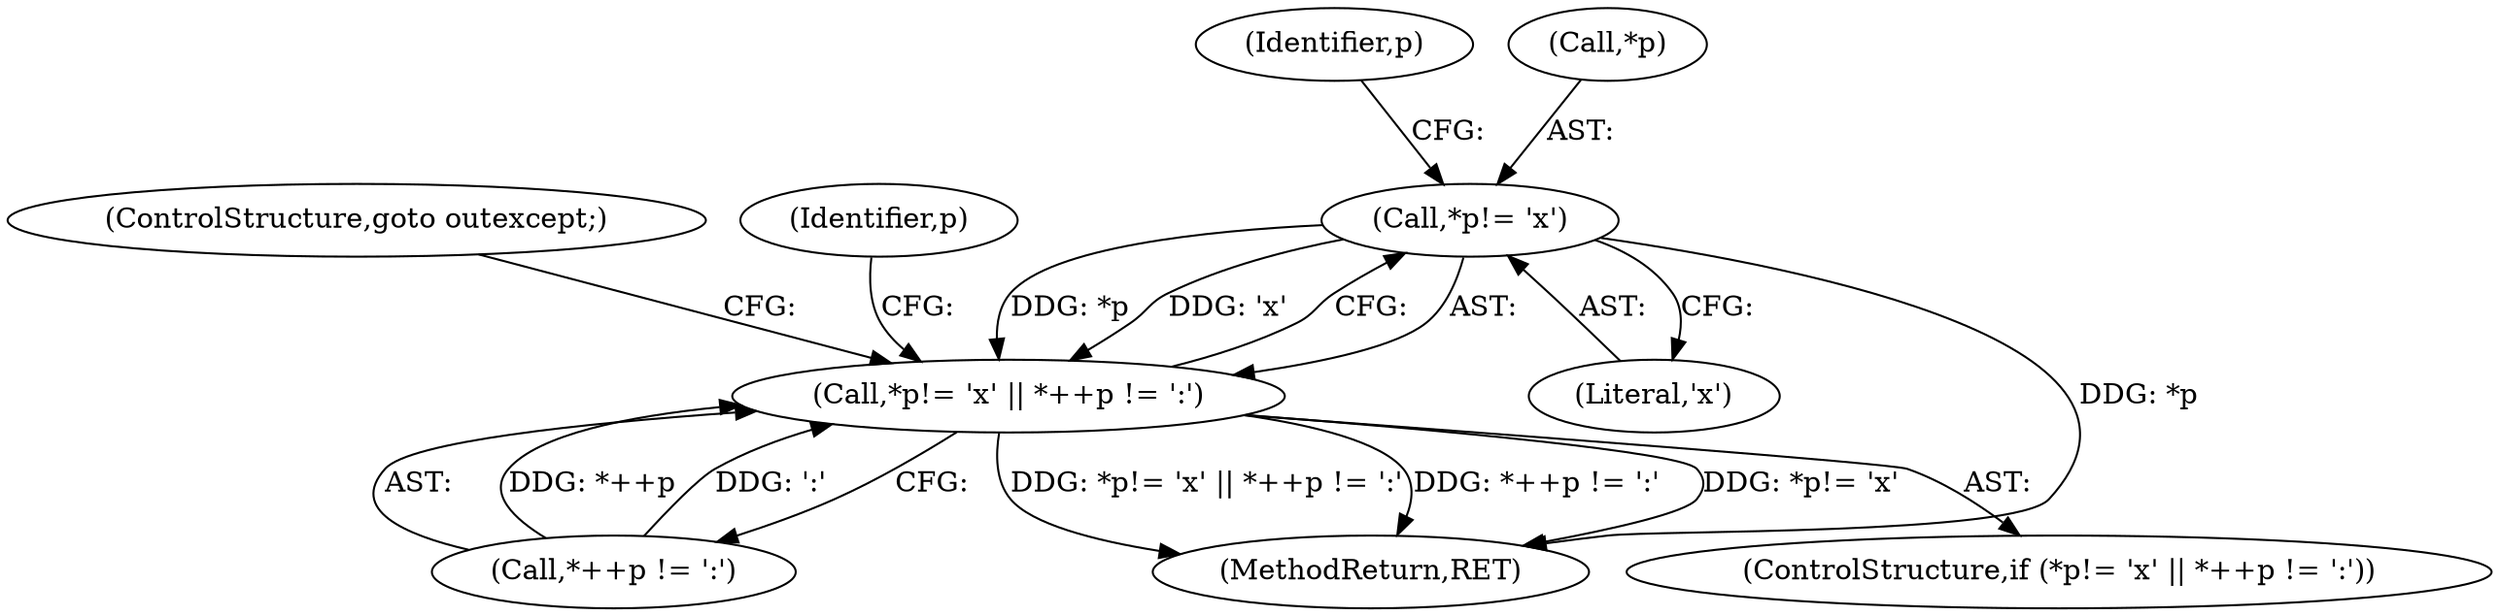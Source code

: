 digraph "0_php_88223c5245e9b470e1e6362bfd96829562ffe6ab@pointer" {
"1000142" [label="(Call,*p!= 'x')"];
"1000141" [label="(Call,*p!= 'x' || *++p != ':')"];
"1000145" [label="(Literal,'x')"];
"1000301" [label="(MethodReturn,RET)"];
"1000149" [label="(Identifier,p)"];
"1000152" [label="(ControlStructure,goto outexcept;)"];
"1000146" [label="(Call,*++p != ':')"];
"1000143" [label="(Call,*p)"];
"1000140" [label="(ControlStructure,if (*p!= 'x' || *++p != ':'))"];
"1000141" [label="(Call,*p!= 'x' || *++p != ':')"];
"1000142" [label="(Call,*p!= 'x')"];
"1000154" [label="(Identifier,p)"];
"1000142" -> "1000141"  [label="AST: "];
"1000142" -> "1000145"  [label="CFG: "];
"1000143" -> "1000142"  [label="AST: "];
"1000145" -> "1000142"  [label="AST: "];
"1000149" -> "1000142"  [label="CFG: "];
"1000141" -> "1000142"  [label="CFG: "];
"1000142" -> "1000301"  [label="DDG: *p"];
"1000142" -> "1000141"  [label="DDG: *p"];
"1000142" -> "1000141"  [label="DDG: 'x'"];
"1000141" -> "1000140"  [label="AST: "];
"1000141" -> "1000146"  [label="CFG: "];
"1000146" -> "1000141"  [label="AST: "];
"1000152" -> "1000141"  [label="CFG: "];
"1000154" -> "1000141"  [label="CFG: "];
"1000141" -> "1000301"  [label="DDG: *p!= 'x'"];
"1000141" -> "1000301"  [label="DDG: *p!= 'x' || *++p != ':'"];
"1000141" -> "1000301"  [label="DDG: *++p != ':'"];
"1000146" -> "1000141"  [label="DDG: *++p"];
"1000146" -> "1000141"  [label="DDG: ':'"];
}
